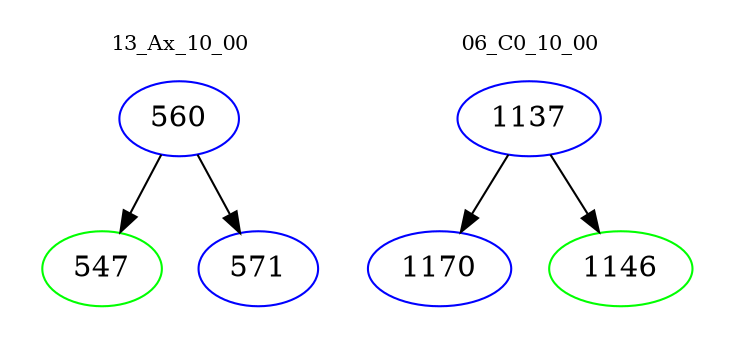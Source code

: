 digraph{
subgraph cluster_0 {
color = white
label = "13_Ax_10_00";
fontsize=10;
T0_560 [label="560", color="blue"]
T0_560 -> T0_547 [color="black"]
T0_547 [label="547", color="green"]
T0_560 -> T0_571 [color="black"]
T0_571 [label="571", color="blue"]
}
subgraph cluster_1 {
color = white
label = "06_C0_10_00";
fontsize=10;
T1_1137 [label="1137", color="blue"]
T1_1137 -> T1_1170 [color="black"]
T1_1170 [label="1170", color="blue"]
T1_1137 -> T1_1146 [color="black"]
T1_1146 [label="1146", color="green"]
}
}
